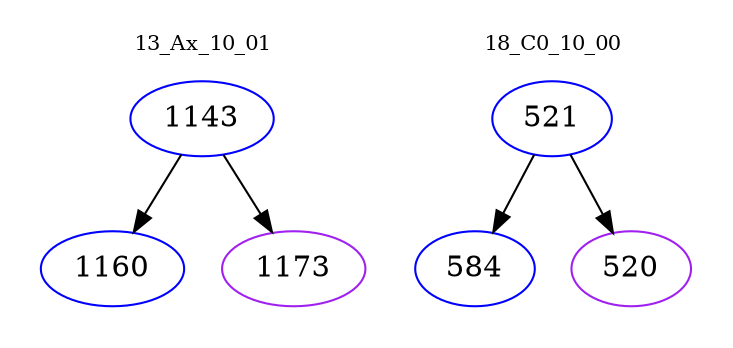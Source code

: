 digraph{
subgraph cluster_0 {
color = white
label = "13_Ax_10_01";
fontsize=10;
T0_1143 [label="1143", color="blue"]
T0_1143 -> T0_1160 [color="black"]
T0_1160 [label="1160", color="blue"]
T0_1143 -> T0_1173 [color="black"]
T0_1173 [label="1173", color="purple"]
}
subgraph cluster_1 {
color = white
label = "18_C0_10_00";
fontsize=10;
T1_521 [label="521", color="blue"]
T1_521 -> T1_584 [color="black"]
T1_584 [label="584", color="blue"]
T1_521 -> T1_520 [color="black"]
T1_520 [label="520", color="purple"]
}
}
